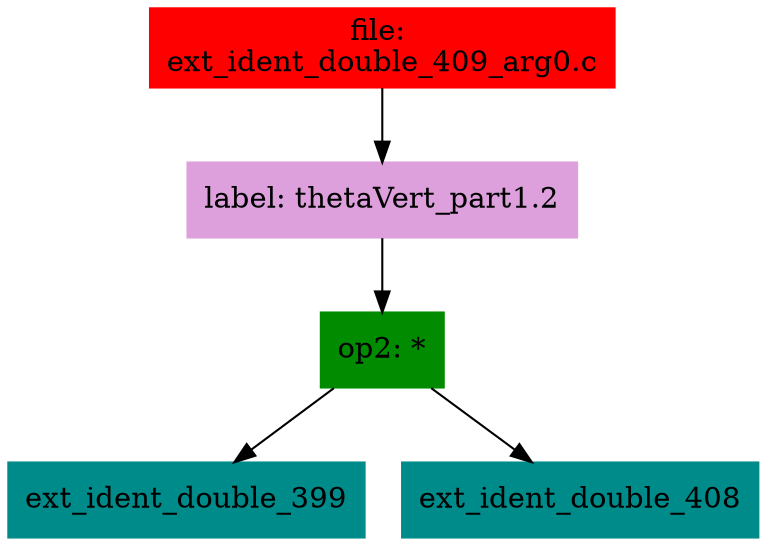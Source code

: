 digraph G {
node [shape=box]

0 [label="file: 
ext_ident_double_409_arg0.c",color=red, style=filled]
1 [label="label: thetaVert_part1.2",color=plum, style=filled]
0 -> 1
2 [label="op2: *",color=green4, style=filled]
1 -> 2
3 [label="ext_ident_double_399",color=cyan4, style=filled]
2 -> 3
37 [label="ext_ident_double_408",color=cyan4, style=filled]
2 -> 37


}

